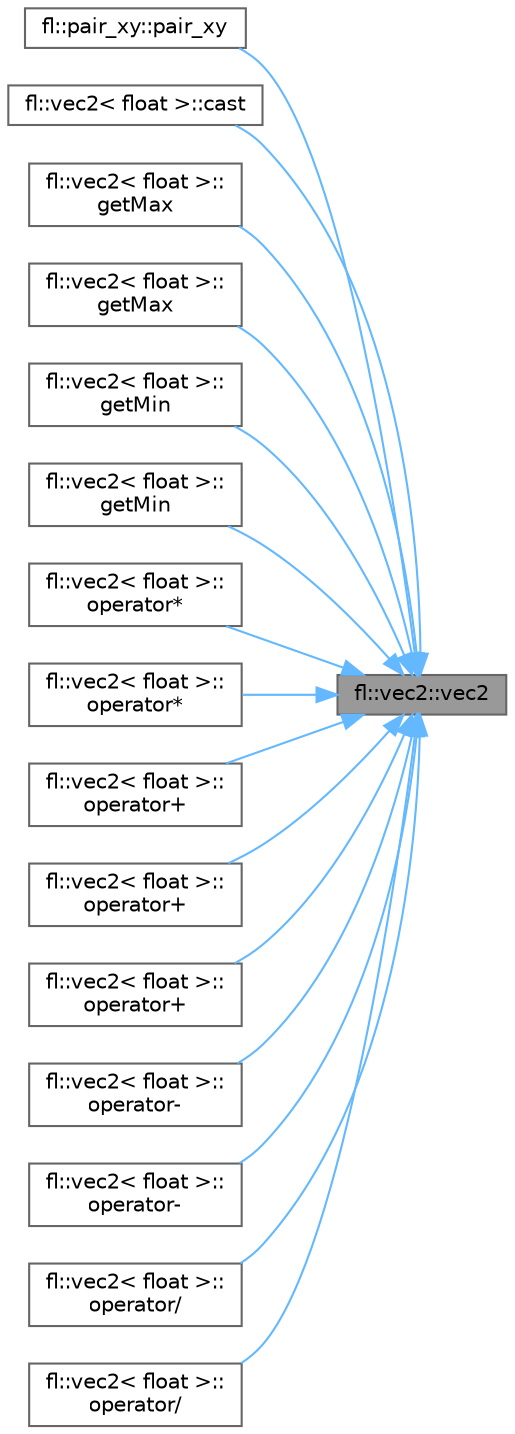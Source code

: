 digraph "fl::vec2::vec2"
{
 // INTERACTIVE_SVG=YES
 // LATEX_PDF_SIZE
  bgcolor="transparent";
  edge [fontname=Helvetica,fontsize=10,labelfontname=Helvetica,labelfontsize=10];
  node [fontname=Helvetica,fontsize=10,shape=box,height=0.2,width=0.4];
  rankdir="RL";
  Node1 [id="Node000001",label="fl::vec2::vec2",height=0.2,width=0.4,color="gray40", fillcolor="grey60", style="filled", fontcolor="black",tooltip=" "];
  Node1 -> Node2 [id="edge1_Node000001_Node000002",dir="back",color="steelblue1",style="solid",tooltip=" "];
  Node2 [id="Node000002",label="fl::pair_xy::pair_xy",height=0.2,width=0.4,color="grey40", fillcolor="white", style="filled",URL="$d3/da1/structfl_1_1pair__xy_a28c4808facfedbefec485bbedd89e242.html#a28c4808facfedbefec485bbedd89e242",tooltip=" "];
  Node1 -> Node3 [id="edge2_Node000001_Node000003",dir="back",color="steelblue1",style="solid",tooltip=" "];
  Node3 [id="Node000003",label="fl::vec2\< float \>::cast",height=0.2,width=0.4,color="grey40", fillcolor="white", style="filled",URL="$d5/d5d/structfl_1_1vec2_af362199ecfa0e5e57bc3f50217afe174.html#af362199ecfa0e5e57bc3f50217afe174",tooltip=" "];
  Node1 -> Node4 [id="edge3_Node000001_Node000004",dir="back",color="steelblue1",style="solid",tooltip=" "];
  Node4 [id="Node000004",label="fl::vec2\< float \>::\lgetMax",height=0.2,width=0.4,color="grey40", fillcolor="white", style="filled",URL="$d5/d5d/structfl_1_1vec2_a6b03aa626ebdb7b8221806799a9d98b8.html#a6b03aa626ebdb7b8221806799a9d98b8",tooltip=" "];
  Node1 -> Node5 [id="edge4_Node000001_Node000005",dir="back",color="steelblue1",style="solid",tooltip=" "];
  Node5 [id="Node000005",label="fl::vec2\< float \>::\lgetMax",height=0.2,width=0.4,color="grey40", fillcolor="white", style="filled",URL="$d5/d5d/structfl_1_1vec2_a575e5e326efd5a7d1bc0d60901849cfd.html#a575e5e326efd5a7d1bc0d60901849cfd",tooltip=" "];
  Node1 -> Node6 [id="edge5_Node000001_Node000006",dir="back",color="steelblue1",style="solid",tooltip=" "];
  Node6 [id="Node000006",label="fl::vec2\< float \>::\lgetMin",height=0.2,width=0.4,color="grey40", fillcolor="white", style="filled",URL="$d5/d5d/structfl_1_1vec2_a4870376f42b287c7d76d19322cd35c72.html#a4870376f42b287c7d76d19322cd35c72",tooltip=" "];
  Node1 -> Node7 [id="edge6_Node000001_Node000007",dir="back",color="steelblue1",style="solid",tooltip=" "];
  Node7 [id="Node000007",label="fl::vec2\< float \>::\lgetMin",height=0.2,width=0.4,color="grey40", fillcolor="white", style="filled",URL="$d5/d5d/structfl_1_1vec2_acf4c058fe60dcea77e992bac1ef6145a.html#acf4c058fe60dcea77e992bac1ef6145a",tooltip=" "];
  Node1 -> Node8 [id="edge7_Node000001_Node000008",dir="back",color="steelblue1",style="solid",tooltip=" "];
  Node8 [id="Node000008",label="fl::vec2\< float \>::\loperator*",height=0.2,width=0.4,color="grey40", fillcolor="white", style="filled",URL="$d5/d5d/structfl_1_1vec2_aca2637126dd5d5d83e7343e153582067.html#aca2637126dd5d5d83e7343e153582067",tooltip=" "];
  Node1 -> Node9 [id="edge8_Node000001_Node000009",dir="back",color="steelblue1",style="solid",tooltip=" "];
  Node9 [id="Node000009",label="fl::vec2\< float \>::\loperator*",height=0.2,width=0.4,color="grey40", fillcolor="white", style="filled",URL="$d5/d5d/structfl_1_1vec2_a4c946b365c116aadc962d5ab8925c71f.html#a4c946b365c116aadc962d5ab8925c71f",tooltip=" "];
  Node1 -> Node10 [id="edge9_Node000001_Node000010",dir="back",color="steelblue1",style="solid",tooltip=" "];
  Node10 [id="Node000010",label="fl::vec2\< float \>::\loperator+",height=0.2,width=0.4,color="grey40", fillcolor="white", style="filled",URL="$d5/d5d/structfl_1_1vec2_a4e63822b76f56d7463f09f36c97b171e.html#a4e63822b76f56d7463f09f36c97b171e",tooltip=" "];
  Node1 -> Node11 [id="edge10_Node000001_Node000011",dir="back",color="steelblue1",style="solid",tooltip=" "];
  Node11 [id="Node000011",label="fl::vec2\< float \>::\loperator+",height=0.2,width=0.4,color="grey40", fillcolor="white", style="filled",URL="$d5/d5d/structfl_1_1vec2_a9d3091d874c2058737cb8682f2835675.html#a9d3091d874c2058737cb8682f2835675",tooltip=" "];
  Node1 -> Node12 [id="edge11_Node000001_Node000012",dir="back",color="steelblue1",style="solid",tooltip=" "];
  Node12 [id="Node000012",label="fl::vec2\< float \>::\loperator+",height=0.2,width=0.4,color="grey40", fillcolor="white", style="filled",URL="$d5/d5d/structfl_1_1vec2_af8ece45bf080c1b84a821cc59a3024f4.html#af8ece45bf080c1b84a821cc59a3024f4",tooltip=" "];
  Node1 -> Node13 [id="edge12_Node000001_Node000013",dir="back",color="steelblue1",style="solid",tooltip=" "];
  Node13 [id="Node000013",label="fl::vec2\< float \>::\loperator-",height=0.2,width=0.4,color="grey40", fillcolor="white", style="filled",URL="$d5/d5d/structfl_1_1vec2_a3ec3c35c146226b29748a035ce2ec27d.html#a3ec3c35c146226b29748a035ce2ec27d",tooltip=" "];
  Node1 -> Node14 [id="edge13_Node000001_Node000014",dir="back",color="steelblue1",style="solid",tooltip=" "];
  Node14 [id="Node000014",label="fl::vec2\< float \>::\loperator-",height=0.2,width=0.4,color="grey40", fillcolor="white", style="filled",URL="$d5/d5d/structfl_1_1vec2_a8e8008eb28fb5d754e3365817423141d.html#a8e8008eb28fb5d754e3365817423141d",tooltip=" "];
  Node1 -> Node15 [id="edge14_Node000001_Node000015",dir="back",color="steelblue1",style="solid",tooltip=" "];
  Node15 [id="Node000015",label="fl::vec2\< float \>::\loperator/",height=0.2,width=0.4,color="grey40", fillcolor="white", style="filled",URL="$d5/d5d/structfl_1_1vec2_a1a9212529fc23c5d6e749cb72a8d4b08.html#a1a9212529fc23c5d6e749cb72a8d4b08",tooltip=" "];
  Node1 -> Node16 [id="edge15_Node000001_Node000016",dir="back",color="steelblue1",style="solid",tooltip=" "];
  Node16 [id="Node000016",label="fl::vec2\< float \>::\loperator/",height=0.2,width=0.4,color="grey40", fillcolor="white", style="filled",URL="$d5/d5d/structfl_1_1vec2_a16992bf58460eb011401c3a17c7912d7.html#a16992bf58460eb011401c3a17c7912d7",tooltip=" "];
}
